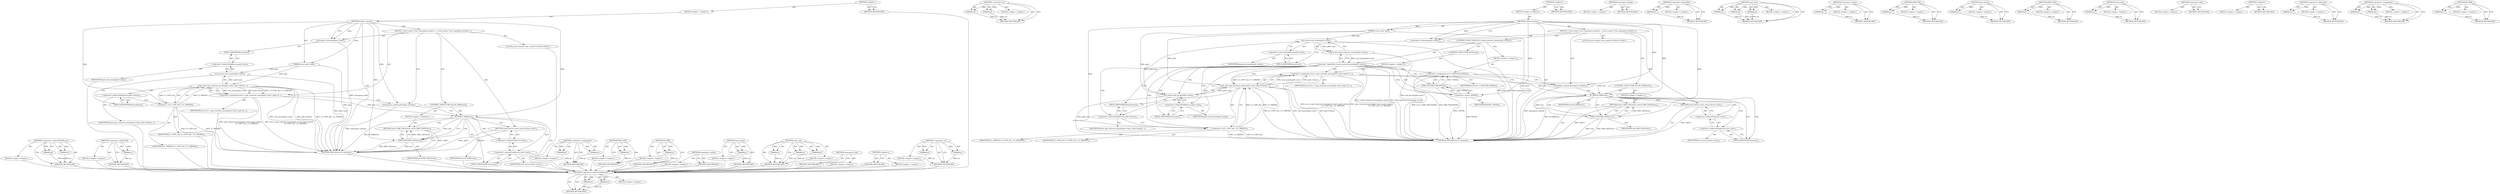 digraph "IS_ERR" {
vulnerable_78 [label=<(METHOD,&lt;operator&gt;.indirectFieldAccess)>];
vulnerable_79 [label=<(PARAM,p1)>];
vulnerable_80 [label=<(PARAM,p2)>];
vulnerable_81 [label=<(BLOCK,&lt;empty&gt;,&lt;empty&gt;)>];
vulnerable_82 [label=<(METHOD_RETURN,ANY)>];
vulnerable_99 [label=<(METHOD,&lt;operator&gt;.addressOf)>];
vulnerable_100 [label=<(PARAM,p1)>];
vulnerable_101 [label=<(BLOCK,&lt;empty&gt;,&lt;empty&gt;)>];
vulnerable_102 [label=<(METHOD_RETURN,ANY)>];
vulnerable_6 [label=<(METHOD,&lt;global&gt;)<SUB>1</SUB>>];
vulnerable_7 [label=<(BLOCK,&lt;empty&gt;,&lt;empty&gt;)<SUB>1</SUB>>];
vulnerable_8 [label=<(METHOD,collect_mounts)<SUB>1</SUB>>];
vulnerable_9 [label=<(PARAM,struct path *path)<SUB>1</SUB>>];
vulnerable_10 [label=<(BLOCK,{
 	struct mount *tree;
 	namespace_lock();
	tr...,{
 	struct mount *tree;
 	namespace_lock();
	tr...)<SUB>2</SUB>>];
vulnerable_11 [label="<(LOCAL,struct mount* tree: mount*)<SUB>3</SUB>>"];
vulnerable_12 [label=<(namespace_lock,namespace_lock())<SUB>4</SUB>>];
vulnerable_13 [label=<(&lt;operator&gt;.assignment,tree = copy_tree(real_mount(path-&gt;mnt), path-&gt;d...)<SUB>5</SUB>>];
vulnerable_14 [label=<(IDENTIFIER,tree,tree = copy_tree(real_mount(path-&gt;mnt), path-&gt;d...)<SUB>5</SUB>>];
vulnerable_15 [label=<(copy_tree,copy_tree(real_mount(path-&gt;mnt), path-&gt;dentry,
...)<SUB>5</SUB>>];
vulnerable_16 [label=<(real_mount,real_mount(path-&gt;mnt))<SUB>5</SUB>>];
vulnerable_17 [label=<(&lt;operator&gt;.indirectFieldAccess,path-&gt;mnt)<SUB>5</SUB>>];
vulnerable_18 [label=<(IDENTIFIER,path,real_mount(path-&gt;mnt))<SUB>5</SUB>>];
vulnerable_19 [label=<(FIELD_IDENTIFIER,mnt,mnt)<SUB>5</SUB>>];
vulnerable_20 [label=<(&lt;operator&gt;.indirectFieldAccess,path-&gt;dentry)<SUB>5</SUB>>];
vulnerable_21 [label=<(IDENTIFIER,path,copy_tree(real_mount(path-&gt;mnt), path-&gt;dentry,
...)<SUB>5</SUB>>];
vulnerable_22 [label=<(FIELD_IDENTIFIER,dentry,dentry)<SUB>5</SUB>>];
vulnerable_23 [label=<(&lt;operator&gt;.or,CL_COPY_ALL | CL_PRIVATE)<SUB>6</SUB>>];
vulnerable_24 [label=<(IDENTIFIER,CL_COPY_ALL,CL_COPY_ALL | CL_PRIVATE)<SUB>6</SUB>>];
vulnerable_25 [label=<(IDENTIFIER,CL_PRIVATE,CL_COPY_ALL | CL_PRIVATE)<SUB>6</SUB>>];
vulnerable_26 [label=<(namespace_unlock,namespace_unlock())<SUB>7</SUB>>];
vulnerable_27 [label=<(CONTROL_STRUCTURE,IF,if (IS_ERR(tree)))<SUB>8</SUB>>];
vulnerable_28 [label=<(IS_ERR,IS_ERR(tree))<SUB>8</SUB>>];
vulnerable_29 [label=<(IDENTIFIER,tree,IS_ERR(tree))<SUB>8</SUB>>];
vulnerable_30 [label=<(BLOCK,&lt;empty&gt;,&lt;empty&gt;)<SUB>9</SUB>>];
vulnerable_31 [label=<(RETURN,return ERR_CAST(tree);,return ERR_CAST(tree);)<SUB>9</SUB>>];
vulnerable_32 [label=<(ERR_CAST,ERR_CAST(tree))<SUB>9</SUB>>];
vulnerable_33 [label=<(IDENTIFIER,tree,ERR_CAST(tree))<SUB>9</SUB>>];
vulnerable_34 [label=<(RETURN,return &amp;tree-&gt;mnt;,return &amp;tree-&gt;mnt;)<SUB>10</SUB>>];
vulnerable_35 [label=<(&lt;operator&gt;.addressOf,&amp;tree-&gt;mnt)<SUB>10</SUB>>];
vulnerable_36 [label=<(&lt;operator&gt;.indirectFieldAccess,tree-&gt;mnt)<SUB>10</SUB>>];
vulnerable_37 [label=<(IDENTIFIER,tree,return &amp;tree-&gt;mnt;)<SUB>10</SUB>>];
vulnerable_38 [label=<(FIELD_IDENTIFIER,mnt,mnt)<SUB>10</SUB>>];
vulnerable_39 [label=<(METHOD_RETURN,struct vfsmount)<SUB>1</SUB>>];
vulnerable_41 [label=<(METHOD_RETURN,ANY)<SUB>1</SUB>>];
vulnerable_63 [label=<(METHOD,&lt;operator&gt;.assignment)>];
vulnerable_64 [label=<(PARAM,p1)>];
vulnerable_65 [label=<(PARAM,p2)>];
vulnerable_66 [label=<(BLOCK,&lt;empty&gt;,&lt;empty&gt;)>];
vulnerable_67 [label=<(METHOD_RETURN,ANY)>];
vulnerable_95 [label=<(METHOD,ERR_CAST)>];
vulnerable_96 [label=<(PARAM,p1)>];
vulnerable_97 [label=<(BLOCK,&lt;empty&gt;,&lt;empty&gt;)>];
vulnerable_98 [label=<(METHOD_RETURN,ANY)>];
vulnerable_91 [label=<(METHOD,IS_ERR)>];
vulnerable_92 [label=<(PARAM,p1)>];
vulnerable_93 [label=<(BLOCK,&lt;empty&gt;,&lt;empty&gt;)>];
vulnerable_94 [label=<(METHOD_RETURN,ANY)>];
vulnerable_88 [label=<(METHOD,namespace_unlock)>];
vulnerable_89 [label=<(BLOCK,&lt;empty&gt;,&lt;empty&gt;)>];
vulnerable_90 [label=<(METHOD_RETURN,ANY)>];
vulnerable_74 [label=<(METHOD,real_mount)>];
vulnerable_75 [label=<(PARAM,p1)>];
vulnerable_76 [label=<(BLOCK,&lt;empty&gt;,&lt;empty&gt;)>];
vulnerable_77 [label=<(METHOD_RETURN,ANY)>];
vulnerable_68 [label=<(METHOD,copy_tree)>];
vulnerable_69 [label=<(PARAM,p1)>];
vulnerable_70 [label=<(PARAM,p2)>];
vulnerable_71 [label=<(PARAM,p3)>];
vulnerable_72 [label=<(BLOCK,&lt;empty&gt;,&lt;empty&gt;)>];
vulnerable_73 [label=<(METHOD_RETURN,ANY)>];
vulnerable_60 [label=<(METHOD,namespace_lock)>];
vulnerable_61 [label=<(BLOCK,&lt;empty&gt;,&lt;empty&gt;)>];
vulnerable_62 [label=<(METHOD_RETURN,ANY)>];
vulnerable_54 [label=<(METHOD,&lt;global&gt;)<SUB>1</SUB>>];
vulnerable_55 [label=<(BLOCK,&lt;empty&gt;,&lt;empty&gt;)>];
vulnerable_56 [label=<(METHOD_RETURN,ANY)>];
vulnerable_83 [label=<(METHOD,&lt;operator&gt;.or)>];
vulnerable_84 [label=<(PARAM,p1)>];
vulnerable_85 [label=<(PARAM,p2)>];
vulnerable_86 [label=<(BLOCK,&lt;empty&gt;,&lt;empty&gt;)>];
vulnerable_87 [label=<(METHOD_RETURN,ANY)>];
fixed_90 [label=<(METHOD,&lt;operator&gt;.indirectFieldAccess)>];
fixed_91 [label=<(PARAM,p1)>];
fixed_92 [label=<(PARAM,p2)>];
fixed_93 [label=<(BLOCK,&lt;empty&gt;,&lt;empty&gt;)>];
fixed_94 [label=<(METHOD_RETURN,ANY)>];
fixed_114 [label=<(METHOD,&lt;operator&gt;.or)>];
fixed_115 [label=<(PARAM,p1)>];
fixed_116 [label=<(PARAM,p2)>];
fixed_117 [label=<(BLOCK,&lt;empty&gt;,&lt;empty&gt;)>];
fixed_118 [label=<(METHOD_RETURN,ANY)>];
fixed_6 [label=<(METHOD,&lt;global&gt;)<SUB>1</SUB>>];
fixed_7 [label=<(BLOCK,&lt;empty&gt;,&lt;empty&gt;)<SUB>1</SUB>>];
fixed_8 [label=<(METHOD,collect_mounts)<SUB>1</SUB>>];
fixed_9 [label=<(PARAM,struct path *path)<SUB>1</SUB>>];
fixed_10 [label=<(BLOCK,{
 	struct mount *tree;
 	namespace_lock();
	if...,{
 	struct mount *tree;
 	namespace_lock();
	if...)<SUB>2</SUB>>];
fixed_11 [label="<(LOCAL,struct mount* tree: mount*)<SUB>3</SUB>>"];
fixed_12 [label=<(namespace_lock,namespace_lock())<SUB>4</SUB>>];
fixed_13 [label=<(CONTROL_STRUCTURE,IF,if (!check_mnt(real_mount(path-&gt;mnt))))<SUB>5</SUB>>];
fixed_14 [label=<(&lt;operator&gt;.logicalNot,!check_mnt(real_mount(path-&gt;mnt)))<SUB>5</SUB>>];
fixed_15 [label=<(check_mnt,check_mnt(real_mount(path-&gt;mnt)))<SUB>5</SUB>>];
fixed_16 [label=<(real_mount,real_mount(path-&gt;mnt))<SUB>5</SUB>>];
fixed_17 [label=<(&lt;operator&gt;.indirectFieldAccess,path-&gt;mnt)<SUB>5</SUB>>];
fixed_18 [label=<(IDENTIFIER,path,real_mount(path-&gt;mnt))<SUB>5</SUB>>];
fixed_19 [label=<(FIELD_IDENTIFIER,mnt,mnt)<SUB>5</SUB>>];
fixed_20 [label=<(BLOCK,&lt;empty&gt;,&lt;empty&gt;)<SUB>6</SUB>>];
fixed_21 [label=<(&lt;operator&gt;.assignment,tree = ERR_PTR(-EINVAL))<SUB>6</SUB>>];
fixed_22 [label=<(IDENTIFIER,tree,tree = ERR_PTR(-EINVAL))<SUB>6</SUB>>];
fixed_23 [label=<(ERR_PTR,ERR_PTR(-EINVAL))<SUB>6</SUB>>];
fixed_24 [label=<(&lt;operator&gt;.minus,-EINVAL)<SUB>6</SUB>>];
fixed_25 [label=<(IDENTIFIER,EINVAL,-EINVAL)<SUB>6</SUB>>];
fixed_26 [label=<(CONTROL_STRUCTURE,ELSE,else)<SUB>8</SUB>>];
fixed_27 [label=<(BLOCK,&lt;empty&gt;,&lt;empty&gt;)<SUB>8</SUB>>];
fixed_28 [label=<(&lt;operator&gt;.assignment,tree = copy_tree(real_mount(path-&gt;mnt), path-&gt;d...)<SUB>8</SUB>>];
fixed_29 [label=<(IDENTIFIER,tree,tree = copy_tree(real_mount(path-&gt;mnt), path-&gt;d...)<SUB>8</SUB>>];
fixed_30 [label=<(copy_tree,copy_tree(real_mount(path-&gt;mnt), path-&gt;dentry,
...)<SUB>8</SUB>>];
fixed_31 [label=<(real_mount,real_mount(path-&gt;mnt))<SUB>8</SUB>>];
fixed_32 [label=<(&lt;operator&gt;.indirectFieldAccess,path-&gt;mnt)<SUB>8</SUB>>];
fixed_33 [label=<(IDENTIFIER,path,real_mount(path-&gt;mnt))<SUB>8</SUB>>];
fixed_34 [label=<(FIELD_IDENTIFIER,mnt,mnt)<SUB>8</SUB>>];
fixed_35 [label=<(&lt;operator&gt;.indirectFieldAccess,path-&gt;dentry)<SUB>8</SUB>>];
fixed_36 [label=<(IDENTIFIER,path,copy_tree(real_mount(path-&gt;mnt), path-&gt;dentry,
...)<SUB>8</SUB>>];
fixed_37 [label=<(FIELD_IDENTIFIER,dentry,dentry)<SUB>8</SUB>>];
fixed_38 [label=<(&lt;operator&gt;.or,CL_COPY_ALL | CL_PRIVATE)<SUB>9</SUB>>];
fixed_39 [label=<(IDENTIFIER,CL_COPY_ALL,CL_COPY_ALL | CL_PRIVATE)<SUB>9</SUB>>];
fixed_40 [label=<(IDENTIFIER,CL_PRIVATE,CL_COPY_ALL | CL_PRIVATE)<SUB>9</SUB>>];
fixed_41 [label=<(namespace_unlock,namespace_unlock())<SUB>10</SUB>>];
fixed_42 [label=<(CONTROL_STRUCTURE,IF,if (IS_ERR(tree)))<SUB>11</SUB>>];
fixed_43 [label=<(IS_ERR,IS_ERR(tree))<SUB>11</SUB>>];
fixed_44 [label=<(IDENTIFIER,tree,IS_ERR(tree))<SUB>11</SUB>>];
fixed_45 [label=<(BLOCK,&lt;empty&gt;,&lt;empty&gt;)<SUB>12</SUB>>];
fixed_46 [label=<(RETURN,return ERR_CAST(tree);,return ERR_CAST(tree);)<SUB>12</SUB>>];
fixed_47 [label=<(ERR_CAST,ERR_CAST(tree))<SUB>12</SUB>>];
fixed_48 [label=<(IDENTIFIER,tree,ERR_CAST(tree))<SUB>12</SUB>>];
fixed_49 [label=<(RETURN,return &amp;tree-&gt;mnt;,return &amp;tree-&gt;mnt;)<SUB>13</SUB>>];
fixed_50 [label=<(&lt;operator&gt;.addressOf,&amp;tree-&gt;mnt)<SUB>13</SUB>>];
fixed_51 [label=<(&lt;operator&gt;.indirectFieldAccess,tree-&gt;mnt)<SUB>13</SUB>>];
fixed_52 [label=<(IDENTIFIER,tree,return &amp;tree-&gt;mnt;)<SUB>13</SUB>>];
fixed_53 [label=<(FIELD_IDENTIFIER,mnt,mnt)<SUB>13</SUB>>];
fixed_54 [label=<(METHOD_RETURN,struct vfsmount)<SUB>1</SUB>>];
fixed_56 [label=<(METHOD_RETURN,ANY)<SUB>1</SUB>>];
fixed_119 [label=<(METHOD,namespace_unlock)>];
fixed_120 [label=<(BLOCK,&lt;empty&gt;,&lt;empty&gt;)>];
fixed_121 [label=<(METHOD_RETURN,ANY)>];
fixed_78 [label=<(METHOD,&lt;operator&gt;.logicalNot)>];
fixed_79 [label=<(PARAM,p1)>];
fixed_80 [label=<(BLOCK,&lt;empty&gt;,&lt;empty&gt;)>];
fixed_81 [label=<(METHOD_RETURN,ANY)>];
fixed_108 [label=<(METHOD,copy_tree)>];
fixed_109 [label=<(PARAM,p1)>];
fixed_110 [label=<(PARAM,p2)>];
fixed_111 [label=<(PARAM,p3)>];
fixed_112 [label=<(BLOCK,&lt;empty&gt;,&lt;empty&gt;)>];
fixed_113 [label=<(METHOD_RETURN,ANY)>];
fixed_104 [label=<(METHOD,&lt;operator&gt;.minus)>];
fixed_105 [label=<(PARAM,p1)>];
fixed_106 [label=<(BLOCK,&lt;empty&gt;,&lt;empty&gt;)>];
fixed_107 [label=<(METHOD_RETURN,ANY)>];
fixed_100 [label=<(METHOD,ERR_PTR)>];
fixed_101 [label=<(PARAM,p1)>];
fixed_102 [label=<(BLOCK,&lt;empty&gt;,&lt;empty&gt;)>];
fixed_103 [label=<(METHOD_RETURN,ANY)>];
fixed_86 [label=<(METHOD,real_mount)>];
fixed_87 [label=<(PARAM,p1)>];
fixed_88 [label=<(BLOCK,&lt;empty&gt;,&lt;empty&gt;)>];
fixed_89 [label=<(METHOD_RETURN,ANY)>];
fixed_126 [label=<(METHOD,ERR_CAST)>];
fixed_127 [label=<(PARAM,p1)>];
fixed_128 [label=<(BLOCK,&lt;empty&gt;,&lt;empty&gt;)>];
fixed_129 [label=<(METHOD_RETURN,ANY)>];
fixed_82 [label=<(METHOD,check_mnt)>];
fixed_83 [label=<(PARAM,p1)>];
fixed_84 [label=<(BLOCK,&lt;empty&gt;,&lt;empty&gt;)>];
fixed_85 [label=<(METHOD_RETURN,ANY)>];
fixed_75 [label=<(METHOD,namespace_lock)>];
fixed_76 [label=<(BLOCK,&lt;empty&gt;,&lt;empty&gt;)>];
fixed_77 [label=<(METHOD_RETURN,ANY)>];
fixed_69 [label=<(METHOD,&lt;global&gt;)<SUB>1</SUB>>];
fixed_70 [label=<(BLOCK,&lt;empty&gt;,&lt;empty&gt;)>];
fixed_71 [label=<(METHOD_RETURN,ANY)>];
fixed_130 [label=<(METHOD,&lt;operator&gt;.addressOf)>];
fixed_131 [label=<(PARAM,p1)>];
fixed_132 [label=<(BLOCK,&lt;empty&gt;,&lt;empty&gt;)>];
fixed_133 [label=<(METHOD_RETURN,ANY)>];
fixed_95 [label=<(METHOD,&lt;operator&gt;.assignment)>];
fixed_96 [label=<(PARAM,p1)>];
fixed_97 [label=<(PARAM,p2)>];
fixed_98 [label=<(BLOCK,&lt;empty&gt;,&lt;empty&gt;)>];
fixed_99 [label=<(METHOD_RETURN,ANY)>];
fixed_122 [label=<(METHOD,IS_ERR)>];
fixed_123 [label=<(PARAM,p1)>];
fixed_124 [label=<(BLOCK,&lt;empty&gt;,&lt;empty&gt;)>];
fixed_125 [label=<(METHOD_RETURN,ANY)>];
vulnerable_78 -> vulnerable_79  [key=0, label="AST: "];
vulnerable_78 -> vulnerable_79  [key=1, label="DDG: "];
vulnerable_78 -> vulnerable_81  [key=0, label="AST: "];
vulnerable_78 -> vulnerable_80  [key=0, label="AST: "];
vulnerable_78 -> vulnerable_80  [key=1, label="DDG: "];
vulnerable_78 -> vulnerable_82  [key=0, label="AST: "];
vulnerable_78 -> vulnerable_82  [key=1, label="CFG: "];
vulnerable_79 -> vulnerable_82  [key=0, label="DDG: p1"];
vulnerable_80 -> vulnerable_82  [key=0, label="DDG: p2"];
vulnerable_81 -> fixed_90  [key=0];
vulnerable_82 -> fixed_90  [key=0];
vulnerable_99 -> vulnerable_100  [key=0, label="AST: "];
vulnerable_99 -> vulnerable_100  [key=1, label="DDG: "];
vulnerable_99 -> vulnerable_101  [key=0, label="AST: "];
vulnerable_99 -> vulnerable_102  [key=0, label="AST: "];
vulnerable_99 -> vulnerable_102  [key=1, label="CFG: "];
vulnerable_100 -> vulnerable_102  [key=0, label="DDG: p1"];
vulnerable_101 -> fixed_90  [key=0];
vulnerable_102 -> fixed_90  [key=0];
vulnerable_6 -> vulnerable_7  [key=0, label="AST: "];
vulnerable_6 -> vulnerable_41  [key=0, label="AST: "];
vulnerable_6 -> vulnerable_41  [key=1, label="CFG: "];
vulnerable_7 -> vulnerable_8  [key=0, label="AST: "];
vulnerable_8 -> vulnerable_9  [key=0, label="AST: "];
vulnerable_8 -> vulnerable_9  [key=1, label="DDG: "];
vulnerable_8 -> vulnerable_10  [key=0, label="AST: "];
vulnerable_8 -> vulnerable_39  [key=0, label="AST: "];
vulnerable_8 -> vulnerable_12  [key=0, label="CFG: "];
vulnerable_8 -> vulnerable_12  [key=1, label="DDG: "];
vulnerable_8 -> vulnerable_26  [key=0, label="DDG: "];
vulnerable_8 -> vulnerable_28  [key=0, label="DDG: "];
vulnerable_8 -> vulnerable_23  [key=0, label="DDG: "];
vulnerable_8 -> vulnerable_32  [key=0, label="DDG: "];
vulnerable_9 -> vulnerable_39  [key=0, label="DDG: path"];
vulnerable_9 -> vulnerable_15  [key=0, label="DDG: path"];
vulnerable_9 -> vulnerable_16  [key=0, label="DDG: path"];
vulnerable_10 -> vulnerable_11  [key=0, label="AST: "];
vulnerable_10 -> vulnerable_12  [key=0, label="AST: "];
vulnerable_10 -> vulnerable_13  [key=0, label="AST: "];
vulnerable_10 -> vulnerable_26  [key=0, label="AST: "];
vulnerable_10 -> vulnerable_27  [key=0, label="AST: "];
vulnerable_10 -> vulnerable_34  [key=0, label="AST: "];
vulnerable_11 -> fixed_90  [key=0];
vulnerable_12 -> vulnerable_19  [key=0, label="CFG: "];
vulnerable_12 -> vulnerable_39  [key=0, label="DDG: namespace_lock()"];
vulnerable_13 -> vulnerable_14  [key=0, label="AST: "];
vulnerable_13 -> vulnerable_15  [key=0, label="AST: "];
vulnerable_13 -> vulnerable_26  [key=0, label="CFG: "];
vulnerable_13 -> vulnerable_39  [key=0, label="DDG: copy_tree(real_mount(path-&gt;mnt), path-&gt;dentry,
			 CL_COPY_ALL | CL_PRIVATE)"];
vulnerable_13 -> vulnerable_39  [key=1, label="DDG: tree = copy_tree(real_mount(path-&gt;mnt), path-&gt;dentry,
			 CL_COPY_ALL | CL_PRIVATE)"];
vulnerable_13 -> vulnerable_28  [key=0, label="DDG: tree"];
vulnerable_14 -> fixed_90  [key=0];
vulnerable_15 -> vulnerable_16  [key=0, label="AST: "];
vulnerable_15 -> vulnerable_20  [key=0, label="AST: "];
vulnerable_15 -> vulnerable_23  [key=0, label="AST: "];
vulnerable_15 -> vulnerable_13  [key=0, label="CFG: "];
vulnerable_15 -> vulnerable_13  [key=1, label="DDG: real_mount(path-&gt;mnt)"];
vulnerable_15 -> vulnerable_13  [key=2, label="DDG: path-&gt;dentry"];
vulnerable_15 -> vulnerable_13  [key=3, label="DDG: CL_COPY_ALL | CL_PRIVATE"];
vulnerable_15 -> vulnerable_39  [key=0, label="DDG: real_mount(path-&gt;mnt)"];
vulnerable_15 -> vulnerable_39  [key=1, label="DDG: path-&gt;dentry"];
vulnerable_15 -> vulnerable_39  [key=2, label="DDG: CL_COPY_ALL | CL_PRIVATE"];
vulnerable_16 -> vulnerable_17  [key=0, label="AST: "];
vulnerable_16 -> vulnerable_22  [key=0, label="CFG: "];
vulnerable_16 -> vulnerable_39  [key=0, label="DDG: path-&gt;mnt"];
vulnerable_16 -> vulnerable_15  [key=0, label="DDG: path-&gt;mnt"];
vulnerable_17 -> vulnerable_18  [key=0, label="AST: "];
vulnerable_17 -> vulnerable_19  [key=0, label="AST: "];
vulnerable_17 -> vulnerable_16  [key=0, label="CFG: "];
vulnerable_18 -> fixed_90  [key=0];
vulnerable_19 -> vulnerable_17  [key=0, label="CFG: "];
vulnerable_20 -> vulnerable_21  [key=0, label="AST: "];
vulnerable_20 -> vulnerable_22  [key=0, label="AST: "];
vulnerable_20 -> vulnerable_23  [key=0, label="CFG: "];
vulnerable_21 -> fixed_90  [key=0];
vulnerable_22 -> vulnerable_20  [key=0, label="CFG: "];
vulnerable_23 -> vulnerable_24  [key=0, label="AST: "];
vulnerable_23 -> vulnerable_25  [key=0, label="AST: "];
vulnerable_23 -> vulnerable_15  [key=0, label="CFG: "];
vulnerable_23 -> vulnerable_15  [key=1, label="DDG: CL_COPY_ALL"];
vulnerable_23 -> vulnerable_15  [key=2, label="DDG: CL_PRIVATE"];
vulnerable_23 -> vulnerable_39  [key=0, label="DDG: CL_COPY_ALL"];
vulnerable_23 -> vulnerable_39  [key=1, label="DDG: CL_PRIVATE"];
vulnerable_24 -> fixed_90  [key=0];
vulnerable_25 -> fixed_90  [key=0];
vulnerable_26 -> vulnerable_28  [key=0, label="CFG: "];
vulnerable_26 -> vulnerable_39  [key=0, label="DDG: namespace_unlock()"];
vulnerable_27 -> vulnerable_28  [key=0, label="AST: "];
vulnerable_27 -> vulnerable_30  [key=0, label="AST: "];
vulnerable_28 -> vulnerable_29  [key=0, label="AST: "];
vulnerable_28 -> vulnerable_32  [key=0, label="CFG: "];
vulnerable_28 -> vulnerable_32  [key=1, label="DDG: tree"];
vulnerable_28 -> vulnerable_32  [key=2, label="CDG: "];
vulnerable_28 -> vulnerable_38  [key=0, label="CFG: "];
vulnerable_28 -> vulnerable_38  [key=1, label="CDG: "];
vulnerable_28 -> vulnerable_39  [key=0, label="DDG: IS_ERR(tree)"];
vulnerable_28 -> vulnerable_34  [key=0, label="CDG: "];
vulnerable_28 -> vulnerable_36  [key=0, label="CDG: "];
vulnerable_28 -> vulnerable_35  [key=0, label="CDG: "];
vulnerable_28 -> vulnerable_31  [key=0, label="CDG: "];
vulnerable_29 -> fixed_90  [key=0];
vulnerable_30 -> vulnerable_31  [key=0, label="AST: "];
vulnerable_31 -> vulnerable_32  [key=0, label="AST: "];
vulnerable_31 -> vulnerable_39  [key=0, label="CFG: "];
vulnerable_31 -> vulnerable_39  [key=1, label="DDG: &lt;RET&gt;"];
vulnerable_32 -> vulnerable_33  [key=0, label="AST: "];
vulnerable_32 -> vulnerable_31  [key=0, label="CFG: "];
vulnerable_32 -> vulnerable_31  [key=1, label="DDG: ERR_CAST(tree)"];
vulnerable_32 -> vulnerable_39  [key=0, label="DDG: tree"];
vulnerable_32 -> vulnerable_39  [key=1, label="DDG: ERR_CAST(tree)"];
vulnerable_33 -> fixed_90  [key=0];
vulnerable_34 -> vulnerable_35  [key=0, label="AST: "];
vulnerable_34 -> vulnerable_39  [key=0, label="CFG: "];
vulnerable_34 -> vulnerable_39  [key=1, label="DDG: &lt;RET&gt;"];
vulnerable_35 -> vulnerable_36  [key=0, label="AST: "];
vulnerable_35 -> vulnerable_34  [key=0, label="CFG: "];
vulnerable_36 -> vulnerable_37  [key=0, label="AST: "];
vulnerable_36 -> vulnerable_38  [key=0, label="AST: "];
vulnerable_36 -> vulnerable_35  [key=0, label="CFG: "];
vulnerable_37 -> fixed_90  [key=0];
vulnerable_38 -> vulnerable_36  [key=0, label="CFG: "];
vulnerable_39 -> fixed_90  [key=0];
vulnerable_41 -> fixed_90  [key=0];
vulnerable_63 -> vulnerable_64  [key=0, label="AST: "];
vulnerable_63 -> vulnerable_64  [key=1, label="DDG: "];
vulnerable_63 -> vulnerable_66  [key=0, label="AST: "];
vulnerable_63 -> vulnerable_65  [key=0, label="AST: "];
vulnerable_63 -> vulnerable_65  [key=1, label="DDG: "];
vulnerable_63 -> vulnerable_67  [key=0, label="AST: "];
vulnerable_63 -> vulnerable_67  [key=1, label="CFG: "];
vulnerable_64 -> vulnerable_67  [key=0, label="DDG: p1"];
vulnerable_65 -> vulnerable_67  [key=0, label="DDG: p2"];
vulnerable_66 -> fixed_90  [key=0];
vulnerable_67 -> fixed_90  [key=0];
vulnerable_95 -> vulnerable_96  [key=0, label="AST: "];
vulnerable_95 -> vulnerable_96  [key=1, label="DDG: "];
vulnerable_95 -> vulnerable_97  [key=0, label="AST: "];
vulnerable_95 -> vulnerable_98  [key=0, label="AST: "];
vulnerable_95 -> vulnerable_98  [key=1, label="CFG: "];
vulnerable_96 -> vulnerable_98  [key=0, label="DDG: p1"];
vulnerable_97 -> fixed_90  [key=0];
vulnerable_98 -> fixed_90  [key=0];
vulnerable_91 -> vulnerable_92  [key=0, label="AST: "];
vulnerable_91 -> vulnerable_92  [key=1, label="DDG: "];
vulnerable_91 -> vulnerable_93  [key=0, label="AST: "];
vulnerable_91 -> vulnerable_94  [key=0, label="AST: "];
vulnerable_91 -> vulnerable_94  [key=1, label="CFG: "];
vulnerable_92 -> vulnerable_94  [key=0, label="DDG: p1"];
vulnerable_93 -> fixed_90  [key=0];
vulnerable_94 -> fixed_90  [key=0];
vulnerable_88 -> vulnerable_89  [key=0, label="AST: "];
vulnerable_88 -> vulnerable_90  [key=0, label="AST: "];
vulnerable_88 -> vulnerable_90  [key=1, label="CFG: "];
vulnerable_89 -> fixed_90  [key=0];
vulnerable_90 -> fixed_90  [key=0];
vulnerable_74 -> vulnerable_75  [key=0, label="AST: "];
vulnerable_74 -> vulnerable_75  [key=1, label="DDG: "];
vulnerable_74 -> vulnerable_76  [key=0, label="AST: "];
vulnerable_74 -> vulnerable_77  [key=0, label="AST: "];
vulnerable_74 -> vulnerable_77  [key=1, label="CFG: "];
vulnerable_75 -> vulnerable_77  [key=0, label="DDG: p1"];
vulnerable_76 -> fixed_90  [key=0];
vulnerable_77 -> fixed_90  [key=0];
vulnerable_68 -> vulnerable_69  [key=0, label="AST: "];
vulnerable_68 -> vulnerable_69  [key=1, label="DDG: "];
vulnerable_68 -> vulnerable_72  [key=0, label="AST: "];
vulnerable_68 -> vulnerable_70  [key=0, label="AST: "];
vulnerable_68 -> vulnerable_70  [key=1, label="DDG: "];
vulnerable_68 -> vulnerable_73  [key=0, label="AST: "];
vulnerable_68 -> vulnerable_73  [key=1, label="CFG: "];
vulnerable_68 -> vulnerable_71  [key=0, label="AST: "];
vulnerable_68 -> vulnerable_71  [key=1, label="DDG: "];
vulnerable_69 -> vulnerable_73  [key=0, label="DDG: p1"];
vulnerable_70 -> vulnerable_73  [key=0, label="DDG: p2"];
vulnerable_71 -> vulnerable_73  [key=0, label="DDG: p3"];
vulnerable_72 -> fixed_90  [key=0];
vulnerable_73 -> fixed_90  [key=0];
vulnerable_60 -> vulnerable_61  [key=0, label="AST: "];
vulnerable_60 -> vulnerable_62  [key=0, label="AST: "];
vulnerable_60 -> vulnerable_62  [key=1, label="CFG: "];
vulnerable_61 -> fixed_90  [key=0];
vulnerable_62 -> fixed_90  [key=0];
vulnerable_54 -> vulnerable_55  [key=0, label="AST: "];
vulnerable_54 -> vulnerable_56  [key=0, label="AST: "];
vulnerable_54 -> vulnerable_56  [key=1, label="CFG: "];
vulnerable_55 -> fixed_90  [key=0];
vulnerable_56 -> fixed_90  [key=0];
vulnerable_83 -> vulnerable_84  [key=0, label="AST: "];
vulnerable_83 -> vulnerable_84  [key=1, label="DDG: "];
vulnerable_83 -> vulnerable_86  [key=0, label="AST: "];
vulnerable_83 -> vulnerable_85  [key=0, label="AST: "];
vulnerable_83 -> vulnerable_85  [key=1, label="DDG: "];
vulnerable_83 -> vulnerable_87  [key=0, label="AST: "];
vulnerable_83 -> vulnerable_87  [key=1, label="CFG: "];
vulnerable_84 -> vulnerable_87  [key=0, label="DDG: p1"];
vulnerable_85 -> vulnerable_87  [key=0, label="DDG: p2"];
vulnerable_86 -> fixed_90  [key=0];
vulnerable_87 -> fixed_90  [key=0];
fixed_90 -> fixed_91  [key=0, label="AST: "];
fixed_90 -> fixed_91  [key=1, label="DDG: "];
fixed_90 -> fixed_93  [key=0, label="AST: "];
fixed_90 -> fixed_92  [key=0, label="AST: "];
fixed_90 -> fixed_92  [key=1, label="DDG: "];
fixed_90 -> fixed_94  [key=0, label="AST: "];
fixed_90 -> fixed_94  [key=1, label="CFG: "];
fixed_91 -> fixed_94  [key=0, label="DDG: p1"];
fixed_92 -> fixed_94  [key=0, label="DDG: p2"];
fixed_114 -> fixed_115  [key=0, label="AST: "];
fixed_114 -> fixed_115  [key=1, label="DDG: "];
fixed_114 -> fixed_117  [key=0, label="AST: "];
fixed_114 -> fixed_116  [key=0, label="AST: "];
fixed_114 -> fixed_116  [key=1, label="DDG: "];
fixed_114 -> fixed_118  [key=0, label="AST: "];
fixed_114 -> fixed_118  [key=1, label="CFG: "];
fixed_115 -> fixed_118  [key=0, label="DDG: p1"];
fixed_116 -> fixed_118  [key=0, label="DDG: p2"];
fixed_6 -> fixed_7  [key=0, label="AST: "];
fixed_6 -> fixed_56  [key=0, label="AST: "];
fixed_6 -> fixed_56  [key=1, label="CFG: "];
fixed_7 -> fixed_8  [key=0, label="AST: "];
fixed_8 -> fixed_9  [key=0, label="AST: "];
fixed_8 -> fixed_9  [key=1, label="DDG: "];
fixed_8 -> fixed_10  [key=0, label="AST: "];
fixed_8 -> fixed_54  [key=0, label="AST: "];
fixed_8 -> fixed_12  [key=0, label="CFG: "];
fixed_8 -> fixed_12  [key=1, label="DDG: "];
fixed_8 -> fixed_41  [key=0, label="DDG: "];
fixed_8 -> fixed_43  [key=0, label="DDG: "];
fixed_8 -> fixed_47  [key=0, label="DDG: "];
fixed_8 -> fixed_24  [key=0, label="DDG: "];
fixed_8 -> fixed_38  [key=0, label="DDG: "];
fixed_9 -> fixed_54  [key=0, label="DDG: path"];
fixed_9 -> fixed_16  [key=0, label="DDG: path"];
fixed_9 -> fixed_30  [key=0, label="DDG: path"];
fixed_9 -> fixed_31  [key=0, label="DDG: path"];
fixed_10 -> fixed_11  [key=0, label="AST: "];
fixed_10 -> fixed_12  [key=0, label="AST: "];
fixed_10 -> fixed_13  [key=0, label="AST: "];
fixed_10 -> fixed_41  [key=0, label="AST: "];
fixed_10 -> fixed_42  [key=0, label="AST: "];
fixed_10 -> fixed_49  [key=0, label="AST: "];
fixed_12 -> fixed_19  [key=0, label="CFG: "];
fixed_12 -> fixed_54  [key=0, label="DDG: namespace_lock()"];
fixed_13 -> fixed_14  [key=0, label="AST: "];
fixed_13 -> fixed_20  [key=0, label="AST: "];
fixed_13 -> fixed_26  [key=0, label="AST: "];
fixed_14 -> fixed_15  [key=0, label="AST: "];
fixed_14 -> fixed_24  [key=0, label="CFG: "];
fixed_14 -> fixed_24  [key=1, label="CDG: "];
fixed_14 -> fixed_34  [key=0, label="CFG: "];
fixed_14 -> fixed_34  [key=1, label="CDG: "];
fixed_14 -> fixed_54  [key=0, label="DDG: check_mnt(real_mount(path-&gt;mnt))"];
fixed_14 -> fixed_54  [key=1, label="DDG: !check_mnt(real_mount(path-&gt;mnt))"];
fixed_14 -> fixed_30  [key=0, label="CDG: "];
fixed_14 -> fixed_21  [key=0, label="CDG: "];
fixed_14 -> fixed_32  [key=0, label="CDG: "];
fixed_14 -> fixed_23  [key=0, label="CDG: "];
fixed_14 -> fixed_28  [key=0, label="CDG: "];
fixed_14 -> fixed_37  [key=0, label="CDG: "];
fixed_14 -> fixed_38  [key=0, label="CDG: "];
fixed_14 -> fixed_35  [key=0, label="CDG: "];
fixed_14 -> fixed_31  [key=0, label="CDG: "];
fixed_15 -> fixed_16  [key=0, label="AST: "];
fixed_15 -> fixed_14  [key=0, label="CFG: "];
fixed_15 -> fixed_14  [key=1, label="DDG: real_mount(path-&gt;mnt)"];
fixed_15 -> fixed_54  [key=0, label="DDG: real_mount(path-&gt;mnt)"];
fixed_16 -> fixed_17  [key=0, label="AST: "];
fixed_16 -> fixed_15  [key=0, label="CFG: "];
fixed_16 -> fixed_15  [key=1, label="DDG: path-&gt;mnt"];
fixed_16 -> fixed_54  [key=0, label="DDG: path-&gt;mnt"];
fixed_16 -> fixed_31  [key=0, label="DDG: path-&gt;mnt"];
fixed_17 -> fixed_18  [key=0, label="AST: "];
fixed_17 -> fixed_19  [key=0, label="AST: "];
fixed_17 -> fixed_16  [key=0, label="CFG: "];
fixed_19 -> fixed_17  [key=0, label="CFG: "];
fixed_20 -> fixed_21  [key=0, label="AST: "];
fixed_21 -> fixed_22  [key=0, label="AST: "];
fixed_21 -> fixed_23  [key=0, label="AST: "];
fixed_21 -> fixed_41  [key=0, label="CFG: "];
fixed_21 -> fixed_54  [key=0, label="DDG: ERR_PTR(-EINVAL)"];
fixed_21 -> fixed_54  [key=1, label="DDG: tree = ERR_PTR(-EINVAL)"];
fixed_21 -> fixed_43  [key=0, label="DDG: tree"];
fixed_23 -> fixed_24  [key=0, label="AST: "];
fixed_23 -> fixed_21  [key=0, label="CFG: "];
fixed_23 -> fixed_21  [key=1, label="DDG: -EINVAL"];
fixed_23 -> fixed_54  [key=0, label="DDG: -EINVAL"];
fixed_24 -> fixed_25  [key=0, label="AST: "];
fixed_24 -> fixed_23  [key=0, label="CFG: "];
fixed_24 -> fixed_23  [key=1, label="DDG: EINVAL"];
fixed_24 -> fixed_54  [key=0, label="DDG: EINVAL"];
fixed_26 -> fixed_27  [key=0, label="AST: "];
fixed_27 -> fixed_28  [key=0, label="AST: "];
fixed_28 -> fixed_29  [key=0, label="AST: "];
fixed_28 -> fixed_30  [key=0, label="AST: "];
fixed_28 -> fixed_41  [key=0, label="CFG: "];
fixed_28 -> fixed_54  [key=0, label="DDG: copy_tree(real_mount(path-&gt;mnt), path-&gt;dentry,
				 CL_COPY_ALL | CL_PRIVATE)"];
fixed_28 -> fixed_54  [key=1, label="DDG: tree = copy_tree(real_mount(path-&gt;mnt), path-&gt;dentry,
				 CL_COPY_ALL | CL_PRIVATE)"];
fixed_28 -> fixed_43  [key=0, label="DDG: tree"];
fixed_30 -> fixed_31  [key=0, label="AST: "];
fixed_30 -> fixed_35  [key=0, label="AST: "];
fixed_30 -> fixed_38  [key=0, label="AST: "];
fixed_30 -> fixed_28  [key=0, label="CFG: "];
fixed_30 -> fixed_28  [key=1, label="DDG: real_mount(path-&gt;mnt)"];
fixed_30 -> fixed_28  [key=2, label="DDG: path-&gt;dentry"];
fixed_30 -> fixed_28  [key=3, label="DDG: CL_COPY_ALL | CL_PRIVATE"];
fixed_30 -> fixed_54  [key=0, label="DDG: real_mount(path-&gt;mnt)"];
fixed_30 -> fixed_54  [key=1, label="DDG: path-&gt;dentry"];
fixed_30 -> fixed_54  [key=2, label="DDG: CL_COPY_ALL | CL_PRIVATE"];
fixed_31 -> fixed_32  [key=0, label="AST: "];
fixed_31 -> fixed_37  [key=0, label="CFG: "];
fixed_31 -> fixed_54  [key=0, label="DDG: path-&gt;mnt"];
fixed_31 -> fixed_30  [key=0, label="DDG: path-&gt;mnt"];
fixed_32 -> fixed_33  [key=0, label="AST: "];
fixed_32 -> fixed_34  [key=0, label="AST: "];
fixed_32 -> fixed_31  [key=0, label="CFG: "];
fixed_34 -> fixed_32  [key=0, label="CFG: "];
fixed_35 -> fixed_36  [key=0, label="AST: "];
fixed_35 -> fixed_37  [key=0, label="AST: "];
fixed_35 -> fixed_38  [key=0, label="CFG: "];
fixed_37 -> fixed_35  [key=0, label="CFG: "];
fixed_38 -> fixed_39  [key=0, label="AST: "];
fixed_38 -> fixed_40  [key=0, label="AST: "];
fixed_38 -> fixed_30  [key=0, label="CFG: "];
fixed_38 -> fixed_30  [key=1, label="DDG: CL_COPY_ALL"];
fixed_38 -> fixed_30  [key=2, label="DDG: CL_PRIVATE"];
fixed_38 -> fixed_54  [key=0, label="DDG: CL_COPY_ALL"];
fixed_38 -> fixed_54  [key=1, label="DDG: CL_PRIVATE"];
fixed_41 -> fixed_43  [key=0, label="CFG: "];
fixed_41 -> fixed_54  [key=0, label="DDG: namespace_unlock()"];
fixed_42 -> fixed_43  [key=0, label="AST: "];
fixed_42 -> fixed_45  [key=0, label="AST: "];
fixed_43 -> fixed_44  [key=0, label="AST: "];
fixed_43 -> fixed_47  [key=0, label="CFG: "];
fixed_43 -> fixed_47  [key=1, label="DDG: tree"];
fixed_43 -> fixed_47  [key=2, label="CDG: "];
fixed_43 -> fixed_53  [key=0, label="CFG: "];
fixed_43 -> fixed_53  [key=1, label="CDG: "];
fixed_43 -> fixed_54  [key=0, label="DDG: IS_ERR(tree)"];
fixed_43 -> fixed_49  [key=0, label="CDG: "];
fixed_43 -> fixed_51  [key=0, label="CDG: "];
fixed_43 -> fixed_46  [key=0, label="CDG: "];
fixed_43 -> fixed_50  [key=0, label="CDG: "];
fixed_45 -> fixed_46  [key=0, label="AST: "];
fixed_46 -> fixed_47  [key=0, label="AST: "];
fixed_46 -> fixed_54  [key=0, label="CFG: "];
fixed_46 -> fixed_54  [key=1, label="DDG: &lt;RET&gt;"];
fixed_47 -> fixed_48  [key=0, label="AST: "];
fixed_47 -> fixed_46  [key=0, label="CFG: "];
fixed_47 -> fixed_46  [key=1, label="DDG: ERR_CAST(tree)"];
fixed_47 -> fixed_54  [key=0, label="DDG: tree"];
fixed_47 -> fixed_54  [key=1, label="DDG: ERR_CAST(tree)"];
fixed_49 -> fixed_50  [key=0, label="AST: "];
fixed_49 -> fixed_54  [key=0, label="CFG: "];
fixed_49 -> fixed_54  [key=1, label="DDG: &lt;RET&gt;"];
fixed_50 -> fixed_51  [key=0, label="AST: "];
fixed_50 -> fixed_49  [key=0, label="CFG: "];
fixed_51 -> fixed_52  [key=0, label="AST: "];
fixed_51 -> fixed_53  [key=0, label="AST: "];
fixed_51 -> fixed_50  [key=0, label="CFG: "];
fixed_53 -> fixed_51  [key=0, label="CFG: "];
fixed_119 -> fixed_120  [key=0, label="AST: "];
fixed_119 -> fixed_121  [key=0, label="AST: "];
fixed_119 -> fixed_121  [key=1, label="CFG: "];
fixed_78 -> fixed_79  [key=0, label="AST: "];
fixed_78 -> fixed_79  [key=1, label="DDG: "];
fixed_78 -> fixed_80  [key=0, label="AST: "];
fixed_78 -> fixed_81  [key=0, label="AST: "];
fixed_78 -> fixed_81  [key=1, label="CFG: "];
fixed_79 -> fixed_81  [key=0, label="DDG: p1"];
fixed_108 -> fixed_109  [key=0, label="AST: "];
fixed_108 -> fixed_109  [key=1, label="DDG: "];
fixed_108 -> fixed_112  [key=0, label="AST: "];
fixed_108 -> fixed_110  [key=0, label="AST: "];
fixed_108 -> fixed_110  [key=1, label="DDG: "];
fixed_108 -> fixed_113  [key=0, label="AST: "];
fixed_108 -> fixed_113  [key=1, label="CFG: "];
fixed_108 -> fixed_111  [key=0, label="AST: "];
fixed_108 -> fixed_111  [key=1, label="DDG: "];
fixed_109 -> fixed_113  [key=0, label="DDG: p1"];
fixed_110 -> fixed_113  [key=0, label="DDG: p2"];
fixed_111 -> fixed_113  [key=0, label="DDG: p3"];
fixed_104 -> fixed_105  [key=0, label="AST: "];
fixed_104 -> fixed_105  [key=1, label="DDG: "];
fixed_104 -> fixed_106  [key=0, label="AST: "];
fixed_104 -> fixed_107  [key=0, label="AST: "];
fixed_104 -> fixed_107  [key=1, label="CFG: "];
fixed_105 -> fixed_107  [key=0, label="DDG: p1"];
fixed_100 -> fixed_101  [key=0, label="AST: "];
fixed_100 -> fixed_101  [key=1, label="DDG: "];
fixed_100 -> fixed_102  [key=0, label="AST: "];
fixed_100 -> fixed_103  [key=0, label="AST: "];
fixed_100 -> fixed_103  [key=1, label="CFG: "];
fixed_101 -> fixed_103  [key=0, label="DDG: p1"];
fixed_86 -> fixed_87  [key=0, label="AST: "];
fixed_86 -> fixed_87  [key=1, label="DDG: "];
fixed_86 -> fixed_88  [key=0, label="AST: "];
fixed_86 -> fixed_89  [key=0, label="AST: "];
fixed_86 -> fixed_89  [key=1, label="CFG: "];
fixed_87 -> fixed_89  [key=0, label="DDG: p1"];
fixed_126 -> fixed_127  [key=0, label="AST: "];
fixed_126 -> fixed_127  [key=1, label="DDG: "];
fixed_126 -> fixed_128  [key=0, label="AST: "];
fixed_126 -> fixed_129  [key=0, label="AST: "];
fixed_126 -> fixed_129  [key=1, label="CFG: "];
fixed_127 -> fixed_129  [key=0, label="DDG: p1"];
fixed_82 -> fixed_83  [key=0, label="AST: "];
fixed_82 -> fixed_83  [key=1, label="DDG: "];
fixed_82 -> fixed_84  [key=0, label="AST: "];
fixed_82 -> fixed_85  [key=0, label="AST: "];
fixed_82 -> fixed_85  [key=1, label="CFG: "];
fixed_83 -> fixed_85  [key=0, label="DDG: p1"];
fixed_75 -> fixed_76  [key=0, label="AST: "];
fixed_75 -> fixed_77  [key=0, label="AST: "];
fixed_75 -> fixed_77  [key=1, label="CFG: "];
fixed_69 -> fixed_70  [key=0, label="AST: "];
fixed_69 -> fixed_71  [key=0, label="AST: "];
fixed_69 -> fixed_71  [key=1, label="CFG: "];
fixed_130 -> fixed_131  [key=0, label="AST: "];
fixed_130 -> fixed_131  [key=1, label="DDG: "];
fixed_130 -> fixed_132  [key=0, label="AST: "];
fixed_130 -> fixed_133  [key=0, label="AST: "];
fixed_130 -> fixed_133  [key=1, label="CFG: "];
fixed_131 -> fixed_133  [key=0, label="DDG: p1"];
fixed_95 -> fixed_96  [key=0, label="AST: "];
fixed_95 -> fixed_96  [key=1, label="DDG: "];
fixed_95 -> fixed_98  [key=0, label="AST: "];
fixed_95 -> fixed_97  [key=0, label="AST: "];
fixed_95 -> fixed_97  [key=1, label="DDG: "];
fixed_95 -> fixed_99  [key=0, label="AST: "];
fixed_95 -> fixed_99  [key=1, label="CFG: "];
fixed_96 -> fixed_99  [key=0, label="DDG: p1"];
fixed_97 -> fixed_99  [key=0, label="DDG: p2"];
fixed_122 -> fixed_123  [key=0, label="AST: "];
fixed_122 -> fixed_123  [key=1, label="DDG: "];
fixed_122 -> fixed_124  [key=0, label="AST: "];
fixed_122 -> fixed_125  [key=0, label="AST: "];
fixed_122 -> fixed_125  [key=1, label="CFG: "];
fixed_123 -> fixed_125  [key=0, label="DDG: p1"];
}

